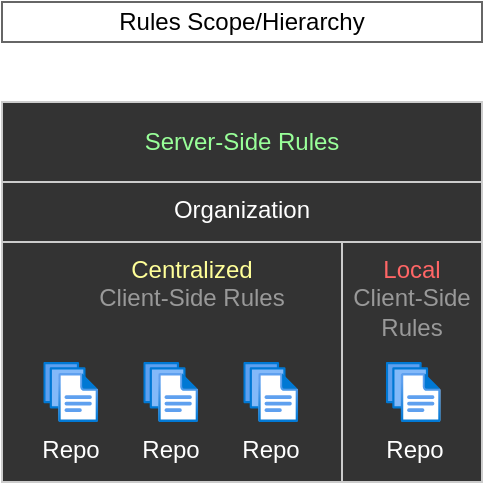 <mxfile>
    <diagram id="O2QjjLxtZTsg4sCn23vU" name="Page-1">
        <mxGraphModel dx="989" dy="549" grid="1" gridSize="10" guides="1" tooltips="1" connect="1" arrows="1" fold="1" page="1" pageScale="1" pageWidth="1100" pageHeight="850" math="0" shadow="0">
            <root>
                <mxCell id="0"/>
                <mxCell id="1" parent="0"/>
                <mxCell id="2" value="&lt;font color=&quot;#99ff99&quot;&gt;Server-Side Rules&lt;/font&gt;" style="rounded=0;whiteSpace=wrap;html=1;fillColor=#333333;fontColor=#FFFFFF;strokeColor=#CCCCCC;" parent="1" vertex="1">
                    <mxGeometry x="170" y="90" width="240" height="40" as="geometry"/>
                </mxCell>
                <mxCell id="3" value="Organization" style="rounded=0;whiteSpace=wrap;html=1;verticalAlign=top;fillColor=#333333;fontColor=#FFFFFF;strokeColor=#CCCCCC;" parent="1" vertex="1">
                    <mxGeometry x="170" y="130" width="240" height="150" as="geometry"/>
                </mxCell>
                <mxCell id="6" value="&lt;font color=&quot;#ffff99&quot;&gt;&lt;font&gt;Centralized &lt;/font&gt;&lt;br&gt;&lt;/font&gt;&lt;font color=&quot;#999999&quot;&gt;Client-Side Rules&lt;/font&gt;" style="rounded=0;whiteSpace=wrap;html=1;verticalAlign=top;fillColor=#333333;fontColor=#FFFFFF;strokeColor=#CCCCCC;align=center;spacingRight=50;" parent="1" vertex="1">
                    <mxGeometry x="170" y="160" width="240" height="120" as="geometry"/>
                </mxCell>
                <mxCell id="18" value="Repo" style="aspect=fixed;html=1;points=[];align=center;image;fontSize=12;image=img/lib/azure2/general/Files.svg;labelBackgroundColor=none;fontColor=#FFFFFF;strokeColor=#CCCCCC;" parent="1" vertex="1">
                    <mxGeometry x="190.64" y="220" width="27.43" height="30" as="geometry"/>
                </mxCell>
                <mxCell id="19" value="Repo" style="aspect=fixed;html=1;points=[];align=center;image;fontSize=12;image=img/lib/azure2/general/Files.svg;labelBackgroundColor=none;fontColor=#FFFFFF;strokeColor=#CCCCCC;" parent="1" vertex="1">
                    <mxGeometry x="240.64" y="220" width="27.43" height="30" as="geometry"/>
                </mxCell>
                <mxCell id="20" value="Repo" style="aspect=fixed;html=1;points=[];align=center;image;fontSize=12;image=img/lib/azure2/general/Files.svg;labelBackgroundColor=none;fontColor=#FFFFFF;strokeColor=#CCCCCC;" parent="1" vertex="1">
                    <mxGeometry x="290.64" y="220" width="27.43" height="30" as="geometry"/>
                </mxCell>
                <mxCell id="29" value="Rules Scope/Hierarchy" style="text;html=1;fillColor=none;align=center;verticalAlign=middle;whiteSpace=wrap;rounded=0;strokeColor=#666666;" parent="1" vertex="1">
                    <mxGeometry x="170" y="40" width="240" height="20" as="geometry"/>
                </mxCell>
                <mxCell id="35" value="&lt;font color=&quot;#ff6666&quot;&gt;Local &lt;/font&gt;&lt;br&gt;&lt;font color=&quot;#999999&quot;&gt;Client-Side Rules&lt;/font&gt;" style="rounded=0;whiteSpace=wrap;html=1;verticalAlign=top;fillColor=#333333;strokeColor=#CCCCCC;" parent="1" vertex="1">
                    <mxGeometry x="340" y="160" width="70" height="120" as="geometry"/>
                </mxCell>
                <mxCell id="36" value="Repo" style="aspect=fixed;html=1;points=[];align=center;image;fontSize=12;image=img/lib/azure2/general/Files.svg;labelBackgroundColor=none;fontColor=#FFFFFF;strokeColor=#CCCCCC;" parent="1" vertex="1">
                    <mxGeometry x="361.93" y="220" width="27.43" height="30" as="geometry"/>
                </mxCell>
            </root>
        </mxGraphModel>
    </diagram>
</mxfile>